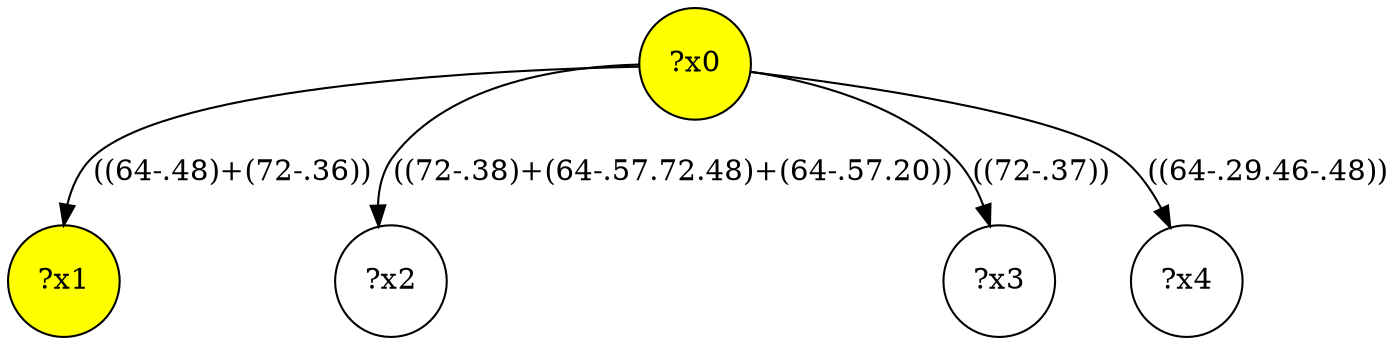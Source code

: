 digraph g {
	x0 [fillcolor="yellow", style="filled," shape=circle, label="?x0"];
	x1 [fillcolor="yellow", style="filled," shape=circle, label="?x1"];
	x0 -> x1 [label="((64-.48)+(72-.36))"];
	x2 [shape=circle, label="?x2"];
	x0 -> x2 [label="((72-.38)+(64-.57.72.48)+(64-.57.20))"];
	x3 [shape=circle, label="?x3"];
	x0 -> x3 [label="((72-.37))"];
	x4 [shape=circle, label="?x4"];
	x0 -> x4 [label="((64-.29.46-.48))"];
}
